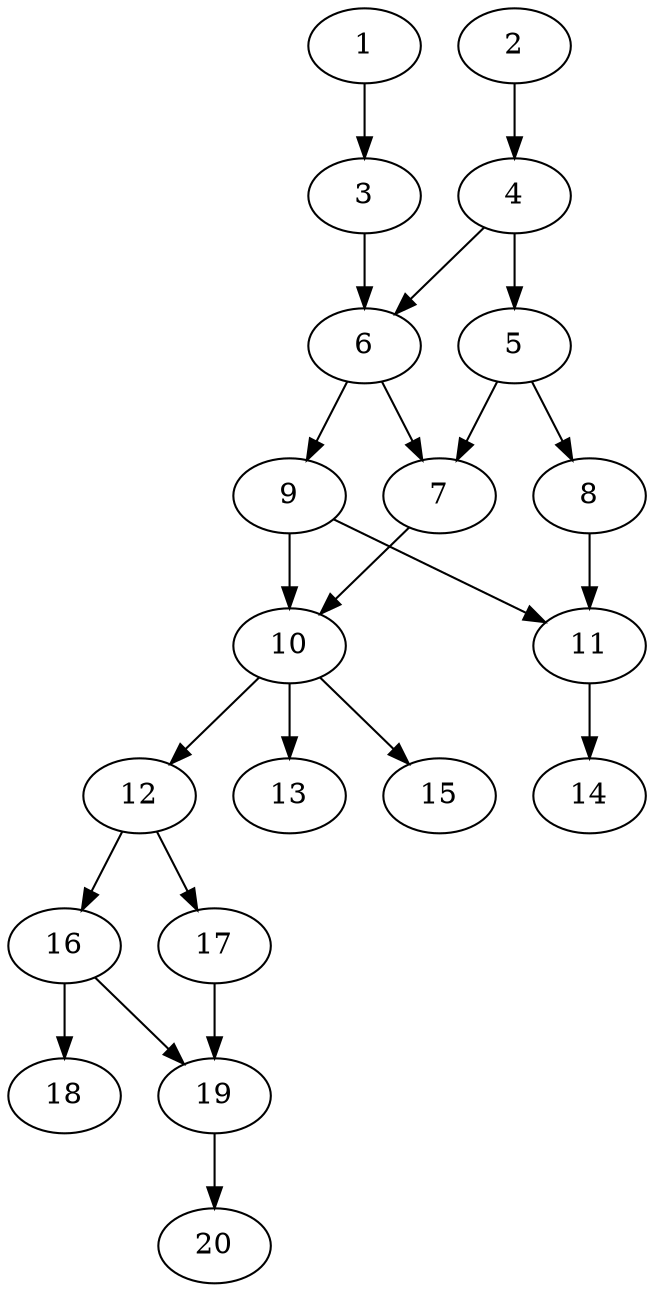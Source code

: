 // DAG automatically generated by daggen at Sat Jul 27 15:35:52 2019
// ./daggen --dot -n 20 --ccr 0.5 --fat 0.4 --regular 0.5 --density 0.6 --mindata 5242880 --maxdata 52428800 
digraph G {
  1 [size="83816448", alpha="0.19", expect_size="41908224"] 
  1 -> 3 [size ="41908224"]
  2 [size="20740096", alpha="0.12", expect_size="10370048"] 
  2 -> 4 [size ="10370048"]
  3 [size="53311488", alpha="0.10", expect_size="26655744"] 
  3 -> 6 [size ="26655744"]
  4 [size="87101440", alpha="0.20", expect_size="43550720"] 
  4 -> 5 [size ="43550720"]
  4 -> 6 [size ="43550720"]
  5 [size="67098624", alpha="0.03", expect_size="33549312"] 
  5 -> 7 [size ="33549312"]
  5 -> 8 [size ="33549312"]
  6 [size="30853120", alpha="0.07", expect_size="15426560"] 
  6 -> 7 [size ="15426560"]
  6 -> 9 [size ="15426560"]
  7 [size="73680896", alpha="0.16", expect_size="36840448"] 
  7 -> 10 [size ="36840448"]
  8 [size="14747648", alpha="0.06", expect_size="7373824"] 
  8 -> 11 [size ="7373824"]
  9 [size="60002304", alpha="0.14", expect_size="30001152"] 
  9 -> 10 [size ="30001152"]
  9 -> 11 [size ="30001152"]
  10 [size="53571584", alpha="0.03", expect_size="26785792"] 
  10 -> 12 [size ="26785792"]
  10 -> 13 [size ="26785792"]
  10 -> 15 [size ="26785792"]
  11 [size="15585280", alpha="0.14", expect_size="7792640"] 
  11 -> 14 [size ="7792640"]
  12 [size="11776000", alpha="0.15", expect_size="5888000"] 
  12 -> 16 [size ="5888000"]
  12 -> 17 [size ="5888000"]
  13 [size="70565888", alpha="0.12", expect_size="35282944"] 
  14 [size="22355968", alpha="0.20", expect_size="11177984"] 
  15 [size="20484096", alpha="0.19", expect_size="10242048"] 
  16 [size="36478976", alpha="0.16", expect_size="18239488"] 
  16 -> 18 [size ="18239488"]
  16 -> 19 [size ="18239488"]
  17 [size="70789120", alpha="0.16", expect_size="35394560"] 
  17 -> 19 [size ="35394560"]
  18 [size="52047872", alpha="0.02", expect_size="26023936"] 
  19 [size="78956544", alpha="0.04", expect_size="39478272"] 
  19 -> 20 [size ="39478272"]
  20 [size="49940480", alpha="0.10", expect_size="24970240"] 
}
